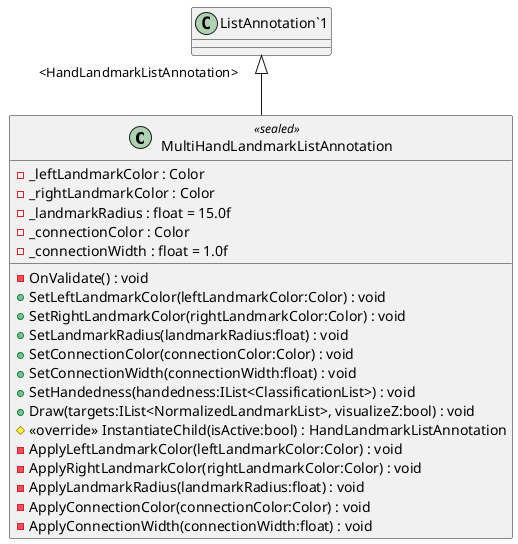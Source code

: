 @startuml
class MultiHandLandmarkListAnnotation <<sealed>> {
    - _leftLandmarkColor : Color
    - _rightLandmarkColor : Color
    - _landmarkRadius : float = 15.0f
    - _connectionColor : Color
    - _connectionWidth : float = 1.0f
    - OnValidate() : void
    + SetLeftLandmarkColor(leftLandmarkColor:Color) : void
    + SetRightLandmarkColor(rightLandmarkColor:Color) : void
    + SetLandmarkRadius(landmarkRadius:float) : void
    + SetConnectionColor(connectionColor:Color) : void
    + SetConnectionWidth(connectionWidth:float) : void
    + SetHandedness(handedness:IList<ClassificationList>) : void
    + Draw(targets:IList<NormalizedLandmarkList>, visualizeZ:bool) : void
    # <<override>> InstantiateChild(isActive:bool) : HandLandmarkListAnnotation
    - ApplyLeftLandmarkColor(leftLandmarkColor:Color) : void
    - ApplyRightLandmarkColor(rightLandmarkColor:Color) : void
    - ApplyLandmarkRadius(landmarkRadius:float) : void
    - ApplyConnectionColor(connectionColor:Color) : void
    - ApplyConnectionWidth(connectionWidth:float) : void
}
"ListAnnotation`1" "<HandLandmarkListAnnotation>" <|-- MultiHandLandmarkListAnnotation
@enduml

